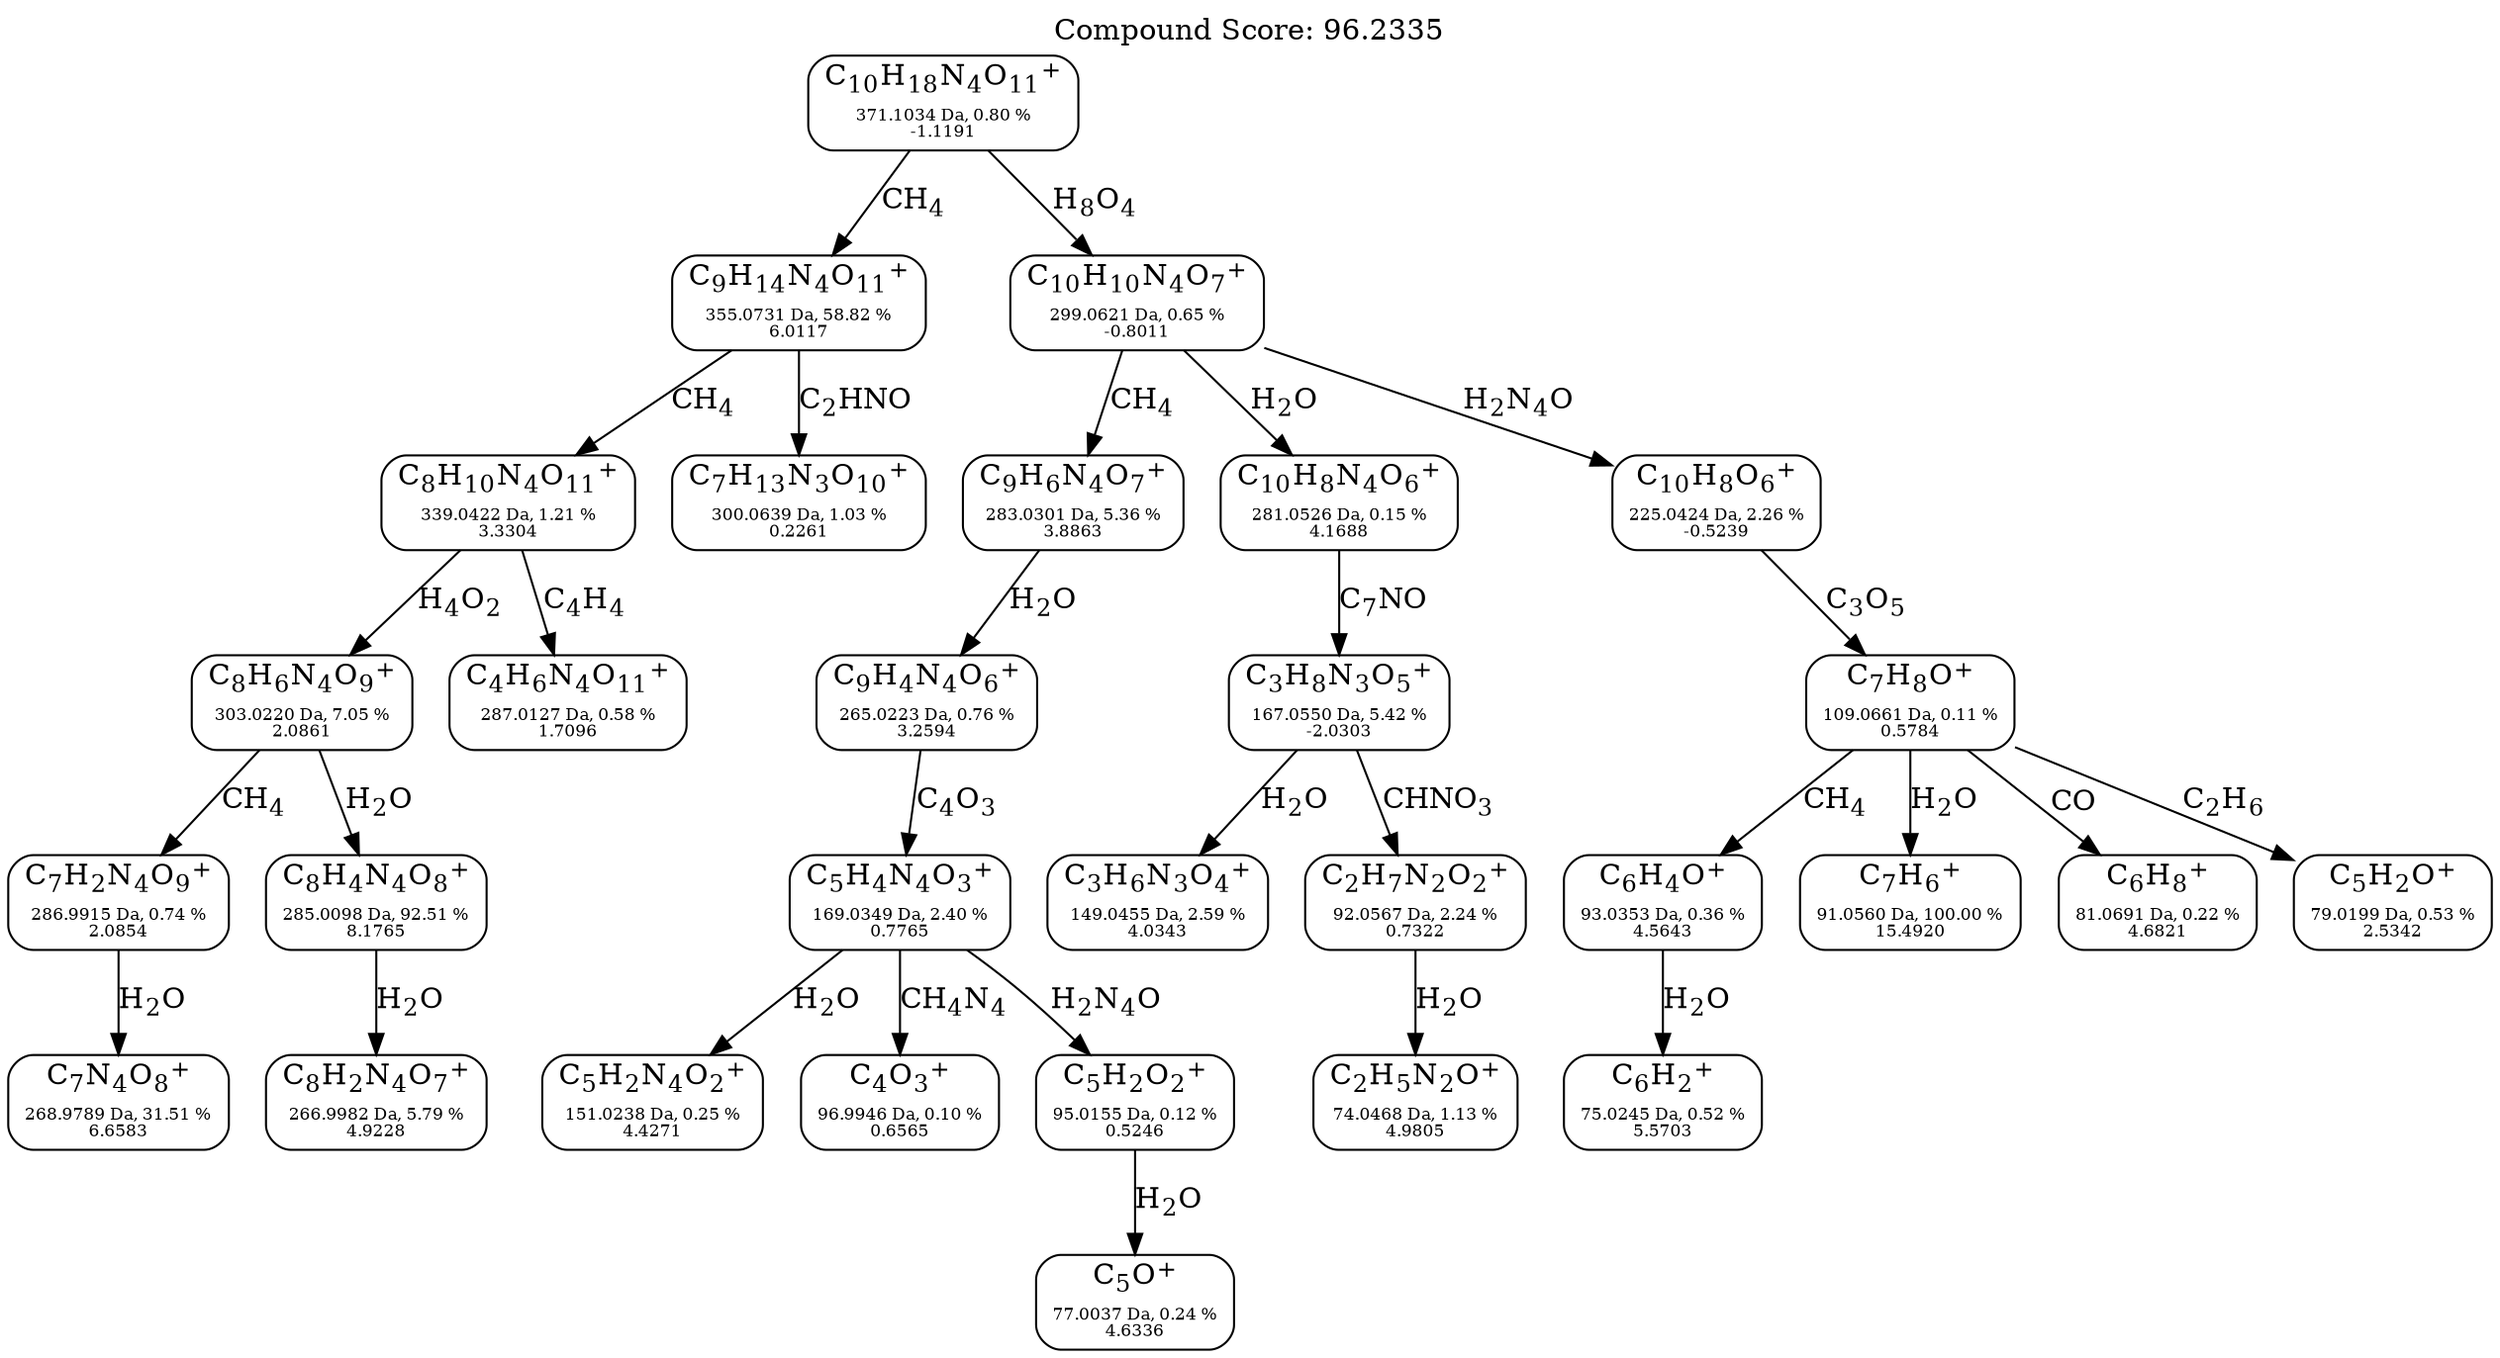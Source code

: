 strict digraph {
	node [shape=rect,style=rounded];
	labelloc="t";
	label="Compound Score: 96.2335";
	C10H19N4O11 [label=<C<SUB>10</SUB>H<SUB>18</SUB>N<SUB>4</SUB>O<SUB>11</SUB><SUP>+</SUP><FONT POINT-SIZE="8"><BR /> <BR />371.1034 Da, 0.80 %<BR />-1.1191</FONT>>];
	C9H15N4O11 [label=<C<SUB>9</SUB>H<SUB>14</SUB>N<SUB>4</SUB>O<SUB>11</SUB><SUP>+</SUP><FONT POINT-SIZE="8"><BR /> <BR />355.0731 Da, 58.82 %<BR />6.0117</FONT>>];
	C8H11N4O11 [label=<C<SUB>8</SUB>H<SUB>10</SUB>N<SUB>4</SUB>O<SUB>11</SUB><SUP>+</SUP><FONT POINT-SIZE="8"><BR /> <BR />339.0422 Da, 1.21 %<BR />3.3304</FONT>>];
	C8H7N4O9 [label=<C<SUB>8</SUB>H<SUB>6</SUB>N<SUB>4</SUB>O<SUB>9</SUB><SUP>+</SUP><FONT POINT-SIZE="8"><BR /> <BR />303.0220 Da, 7.05 %<BR />2.0861</FONT>>];
	C7H14N3O10 [label=<C<SUB>7</SUB>H<SUB>13</SUB>N<SUB>3</SUB>O<SUB>10</SUB><SUP>+</SUP><FONT POINT-SIZE="8"><BR /> <BR />300.0639 Da, 1.03 %<BR />0.2261</FONT>>];
	C10H11N4O7 [label=<C<SUB>10</SUB>H<SUB>10</SUB>N<SUB>4</SUB>O<SUB>7</SUB><SUP>+</SUP><FONT POINT-SIZE="8"><BR /> <BR />299.0621 Da, 0.65 %<BR />-0.8011</FONT>>];
	C4H7N4O11 [label=<C<SUB>4</SUB>H<SUB>6</SUB>N<SUB>4</SUB>O<SUB>11</SUB><SUP>+</SUP><FONT POINT-SIZE="8"><BR /> <BR />287.0127 Da, 0.58 %<BR />1.7096</FONT>>];
	C7H3N4O9 [label=<C<SUB>7</SUB>H<SUB>2</SUB>N<SUB>4</SUB>O<SUB>9</SUB><SUP>+</SUP><FONT POINT-SIZE="8"><BR /> <BR />286.9915 Da, 0.74 %<BR />2.0854</FONT>>];
	C8H5N4O8 [label=<C<SUB>8</SUB>H<SUB>4</SUB>N<SUB>4</SUB>O<SUB>8</SUB><SUP>+</SUP><FONT POINT-SIZE="8"><BR /> <BR />285.0098 Da, 92.51 %<BR />8.1765</FONT>>];
	C9H7N4O7 [label=<C<SUB>9</SUB>H<SUB>6</SUB>N<SUB>4</SUB>O<SUB>7</SUB><SUP>+</SUP><FONT POINT-SIZE="8"><BR /> <BR />283.0301 Da, 5.36 %<BR />3.8863</FONT>>];
	C10H9N4O6 [label=<C<SUB>10</SUB>H<SUB>8</SUB>N<SUB>4</SUB>O<SUB>6</SUB><SUP>+</SUP><FONT POINT-SIZE="8"><BR /> <BR />281.0526 Da, 0.15 %<BR />4.1688</FONT>>];
	C7HN4O8 [label=<C<SUB>7</SUB>N<SUB>4</SUB>O<SUB>8</SUB><SUP>+</SUP><FONT POINT-SIZE="8"><BR /> <BR />268.9789 Da, 31.51 %<BR />6.6583</FONT>>];
	C8H3N4O7 [label=<C<SUB>8</SUB>H<SUB>2</SUB>N<SUB>4</SUB>O<SUB>7</SUB><SUP>+</SUP><FONT POINT-SIZE="8"><BR /> <BR />266.9982 Da, 5.79 %<BR />4.9228</FONT>>];
	C9H5N4O6 [label=<C<SUB>9</SUB>H<SUB>4</SUB>N<SUB>4</SUB>O<SUB>6</SUB><SUP>+</SUP><FONT POINT-SIZE="8"><BR /> <BR />265.0223 Da, 0.76 %<BR />3.2594</FONT>>];
	C10H9O6 [label=<C<SUB>10</SUB>H<SUB>8</SUB>O<SUB>6</SUB><SUP>+</SUP><FONT POINT-SIZE="8"><BR /> <BR />225.0424 Da, 2.26 %<BR />-0.5239</FONT>>];
	C5H5N4O3 [label=<C<SUB>5</SUB>H<SUB>4</SUB>N<SUB>4</SUB>O<SUB>3</SUB><SUP>+</SUP><FONT POINT-SIZE="8"><BR /> <BR />169.0349 Da, 2.40 %<BR />0.7765</FONT>>];
	C3H9N3O5 [label=<C<SUB>3</SUB>H<SUB>8</SUB>N<SUB>3</SUB>O<SUB>5</SUB><SUP>+</SUP><FONT POINT-SIZE="8"><BR /> <BR />167.0550 Da, 5.42 %<BR />-2.0303</FONT>>];
	C5H3N4O2 [label=<C<SUB>5</SUB>H<SUB>2</SUB>N<SUB>4</SUB>O<SUB>2</SUB><SUP>+</SUP><FONT POINT-SIZE="8"><BR /> <BR />151.0238 Da, 0.25 %<BR />4.4271</FONT>>];
	C3H7N3O4 [label=<C<SUB>3</SUB>H<SUB>6</SUB>N<SUB>3</SUB>O<SUB>4</SUB><SUP>+</SUP><FONT POINT-SIZE="8"><BR /> <BR />149.0455 Da, 2.59 %<BR />4.0343</FONT>>];
	C7H9O [label=<C<SUB>7</SUB>H<SUB>8</SUB>O<SUP>+</SUP><FONT POINT-SIZE="8"><BR /> <BR />109.0661 Da, 0.11 %<BR />0.5784</FONT>>];
	C4HO3 [label=<C<SUB>4</SUB>O<SUB>3</SUB><SUP>+</SUP><FONT POINT-SIZE="8"><BR /> <BR />96.9946 Da, 0.10 %<BR />0.6565</FONT>>];
	C5H3O2 [label=<C<SUB>5</SUB>H<SUB>2</SUB>O<SUB>2</SUB><SUP>+</SUP><FONT POINT-SIZE="8"><BR /> <BR />95.0155 Da, 0.12 %<BR />0.5246</FONT>>];
	C6H5O [label=<C<SUB>6</SUB>H<SUB>4</SUB>O<SUP>+</SUP><FONT POINT-SIZE="8"><BR /> <BR />93.0353 Da, 0.36 %<BR />4.5643</FONT>>];
	C2H8N2O2 [label=<C<SUB>2</SUB>H<SUB>7</SUB>N<SUB>2</SUB>O<SUB>2</SUB><SUP>+</SUP><FONT POINT-SIZE="8"><BR /> <BR />92.0567 Da, 2.24 %<BR />0.7322</FONT>>];
	C7H7 [label=<C<SUB>7</SUB>H<SUB>6</SUB><SUP>+</SUP><FONT POINT-SIZE="8"><BR /> <BR />91.0560 Da, 100.00 %<BR />15.4920</FONT>>];
	C6H9 [label=<C<SUB>6</SUB>H<SUB>8</SUB><SUP>+</SUP><FONT POINT-SIZE="8"><BR /> <BR />81.0691 Da, 0.22 %<BR />4.6821</FONT>>];
	C5H3O [label=<C<SUB>5</SUB>H<SUB>2</SUB>O<SUP>+</SUP><FONT POINT-SIZE="8"><BR /> <BR />79.0199 Da, 0.53 %<BR />2.5342</FONT>>];
	C5HO [label=<C<SUB>5</SUB>O<SUP>+</SUP><FONT POINT-SIZE="8"><BR /> <BR />77.0037 Da, 0.24 %<BR />4.6336</FONT>>];
	C6H3 [label=<C<SUB>6</SUB>H<SUB>2</SUB><SUP>+</SUP><FONT POINT-SIZE="8"><BR /> <BR />75.0245 Da, 0.52 %<BR />5.5703</FONT>>];
	C2H6N2O [label=<C<SUB>2</SUB>H<SUB>5</SUB>N<SUB>2</SUB>O<SUP>+</SUP><FONT POINT-SIZE="8"><BR /> <BR />74.0468 Da, 1.13 %<BR />4.9805</FONT>>];

	C10H19N4O11 -> C9H15N4O11 [label=<CH<SUB>4</SUB>>];
	C9H15N4O11 -> C8H11N4O11 [label=<CH<SUB>4</SUB>>];
	C8H11N4O11 -> C8H7N4O9 [label=<H<SUB>4</SUB>O<SUB>2</SUB>>];
	C9H15N4O11 -> C7H14N3O10 [label=<C<SUB>2</SUB>HNO>];
	C10H19N4O11 -> C10H11N4O7 [label=<H<SUB>8</SUB>O<SUB>4</SUB>>];
	C8H11N4O11 -> C4H7N4O11 [label=<C<SUB>4</SUB>H<SUB>4</SUB>>];
	C8H7N4O9 -> C7H3N4O9 [label=<CH<SUB>4</SUB>>];
	C8H7N4O9 -> C8H5N4O8 [label=<H<SUB>2</SUB>O>];
	C10H11N4O7 -> C9H7N4O7 [label=<CH<SUB>4</SUB>>];
	C10H11N4O7 -> C10H9N4O6 [label=<H<SUB>2</SUB>O>];
	C7H3N4O9 -> C7HN4O8 [label=<H<SUB>2</SUB>O>];
	C8H5N4O8 -> C8H3N4O7 [label=<H<SUB>2</SUB>O>];
	C9H7N4O7 -> C9H5N4O6 [label=<H<SUB>2</SUB>O>];
	C10H11N4O7 -> C10H9O6 [label=<H<SUB>2</SUB>N<SUB>4</SUB>O>];
	C9H5N4O6 -> C5H5N4O3 [label=<C<SUB>4</SUB>O<SUB>3</SUB>>];
	C10H9N4O6 -> C3H9N3O5 [label=<C<SUB>7</SUB>NO>];
	C5H5N4O3 -> C5H3N4O2 [label=<H<SUB>2</SUB>O>];
	C3H9N3O5 -> C3H7N3O4 [label=<H<SUB>2</SUB>O>];
	C10H9O6 -> C7H9O [label=<C<SUB>3</SUB>O<SUB>5</SUB>>];
	C5H5N4O3 -> C4HO3 [label=<CH<SUB>4</SUB>N<SUB>4</SUB>>];
	C5H5N4O3 -> C5H3O2 [label=<H<SUB>2</SUB>N<SUB>4</SUB>O>];
	C7H9O -> C6H5O [label=<CH<SUB>4</SUB>>];
	C3H9N3O5 -> C2H8N2O2 [label=<CHNO<SUB>3</SUB>>];
	C7H9O -> C7H7 [label=<H<SUB>2</SUB>O>];
	C7H9O -> C6H9 [label=<CO>];
	C7H9O -> C5H3O [label=<C<SUB>2</SUB>H<SUB>6</SUB>>];
	C5H3O2 -> C5HO [label=<H<SUB>2</SUB>O>];
	C6H5O -> C6H3 [label=<H<SUB>2</SUB>O>];
	C2H8N2O2 -> C2H6N2O [label=<H<SUB>2</SUB>O>];
}